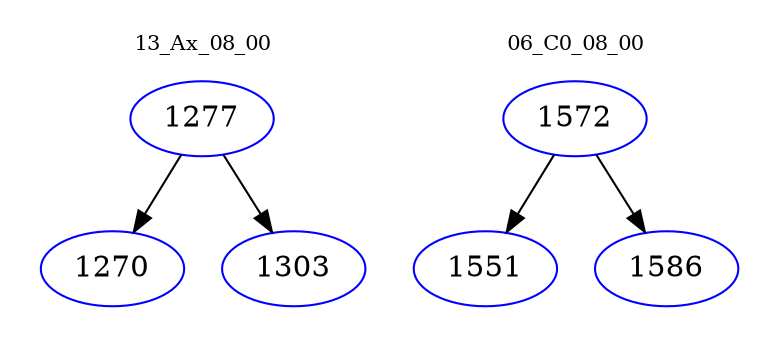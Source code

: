 digraph{
subgraph cluster_0 {
color = white
label = "13_Ax_08_00";
fontsize=10;
T0_1277 [label="1277", color="blue"]
T0_1277 -> T0_1270 [color="black"]
T0_1270 [label="1270", color="blue"]
T0_1277 -> T0_1303 [color="black"]
T0_1303 [label="1303", color="blue"]
}
subgraph cluster_1 {
color = white
label = "06_C0_08_00";
fontsize=10;
T1_1572 [label="1572", color="blue"]
T1_1572 -> T1_1551 [color="black"]
T1_1551 [label="1551", color="blue"]
T1_1572 -> T1_1586 [color="black"]
T1_1586 [label="1586", color="blue"]
}
}
